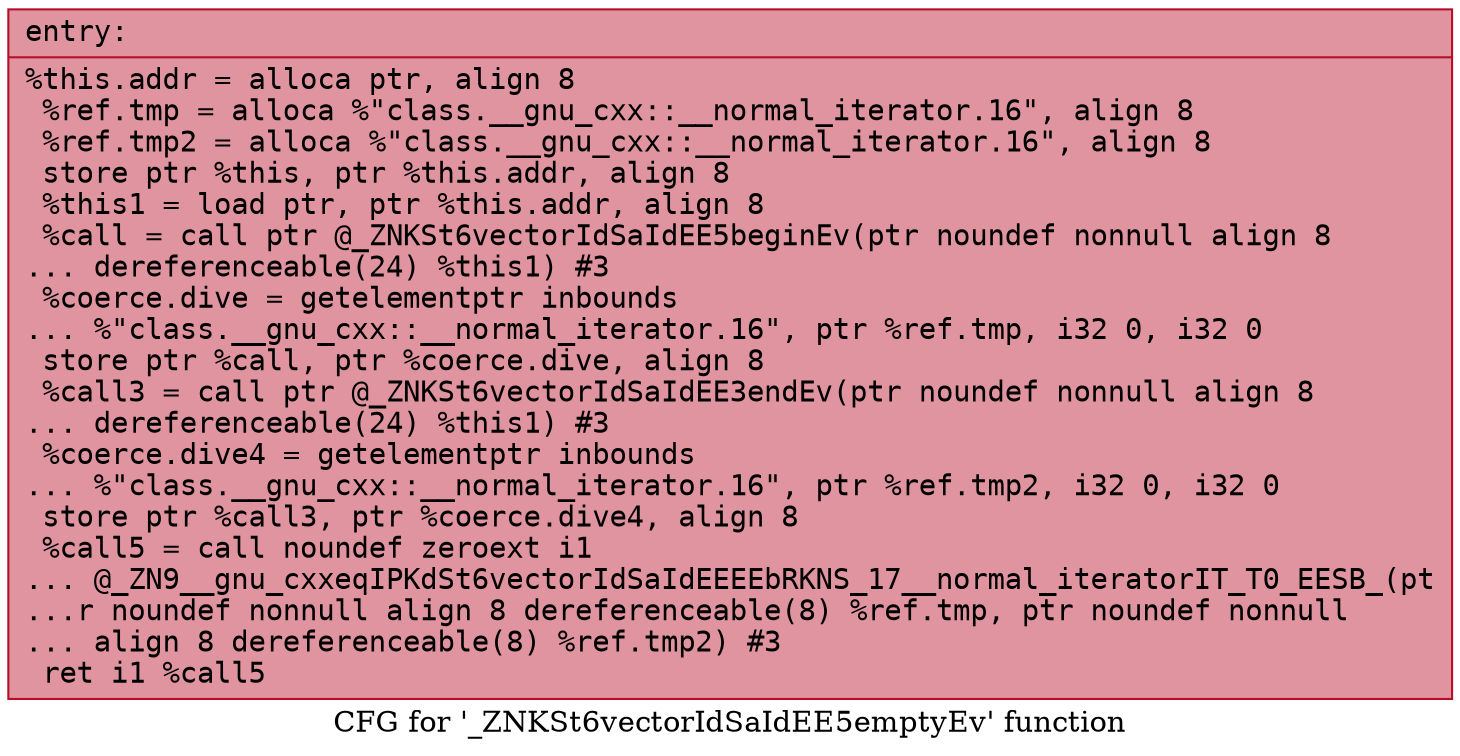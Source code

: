 digraph "CFG for '_ZNKSt6vectorIdSaIdEE5emptyEv' function" {
	label="CFG for '_ZNKSt6vectorIdSaIdEE5emptyEv' function";

	Node0x561869881940 [shape=record,color="#b70d28ff", style=filled, fillcolor="#b70d2870" fontname="Courier",label="{entry:\l|  %this.addr = alloca ptr, align 8\l  %ref.tmp = alloca %\"class.__gnu_cxx::__normal_iterator.16\", align 8\l  %ref.tmp2 = alloca %\"class.__gnu_cxx::__normal_iterator.16\", align 8\l  store ptr %this, ptr %this.addr, align 8\l  %this1 = load ptr, ptr %this.addr, align 8\l  %call = call ptr @_ZNKSt6vectorIdSaIdEE5beginEv(ptr noundef nonnull align 8\l... dereferenceable(24) %this1) #3\l  %coerce.dive = getelementptr inbounds\l... %\"class.__gnu_cxx::__normal_iterator.16\", ptr %ref.tmp, i32 0, i32 0\l  store ptr %call, ptr %coerce.dive, align 8\l  %call3 = call ptr @_ZNKSt6vectorIdSaIdEE3endEv(ptr noundef nonnull align 8\l... dereferenceable(24) %this1) #3\l  %coerce.dive4 = getelementptr inbounds\l... %\"class.__gnu_cxx::__normal_iterator.16\", ptr %ref.tmp2, i32 0, i32 0\l  store ptr %call3, ptr %coerce.dive4, align 8\l  %call5 = call noundef zeroext i1\l... @_ZN9__gnu_cxxeqIPKdSt6vectorIdSaIdEEEEbRKNS_17__normal_iteratorIT_T0_EESB_(pt\l...r noundef nonnull align 8 dereferenceable(8) %ref.tmp, ptr noundef nonnull\l... align 8 dereferenceable(8) %ref.tmp2) #3\l  ret i1 %call5\l}"];
}
